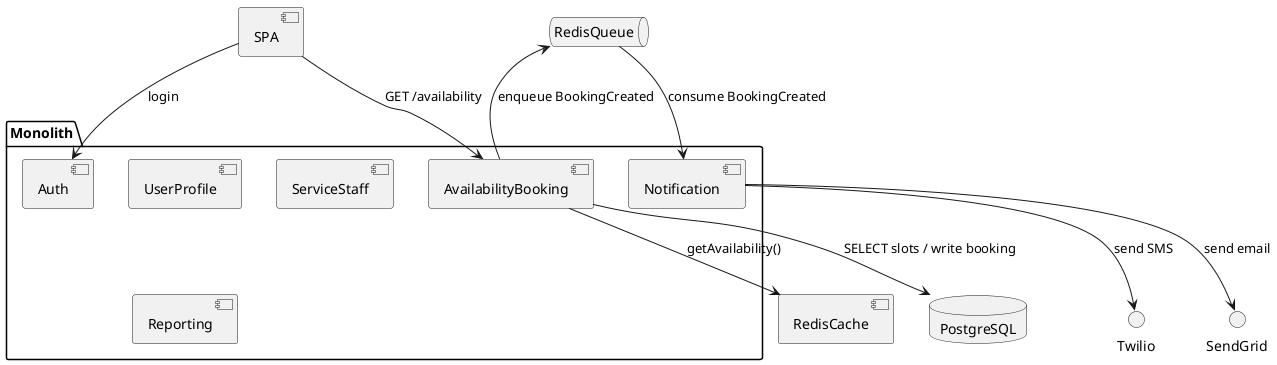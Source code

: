 @startuml
component SPA

package "Monolith" {
[Auth]
[UserProfile]
[ServiceStaff]
[AvailabilityBooking]
[Notification]
[Reporting]
}

database PostgreSQL
queue RedisQueue
component RedisCache

SPA --> AvailabilityBooking : GET /availability
SPA --> Auth : login

AvailabilityBooking --> RedisCache : getAvailability()
AvailabilityBooking --> PostgreSQL : SELECT slots / write booking
AvailabilityBooking --> RedisQueue : enqueue BookingCreated

RedisQueue --> Notification : consume BookingCreated
Notification --> SendGrid : send email
Notification --> Twilio : send SMS
@enduml